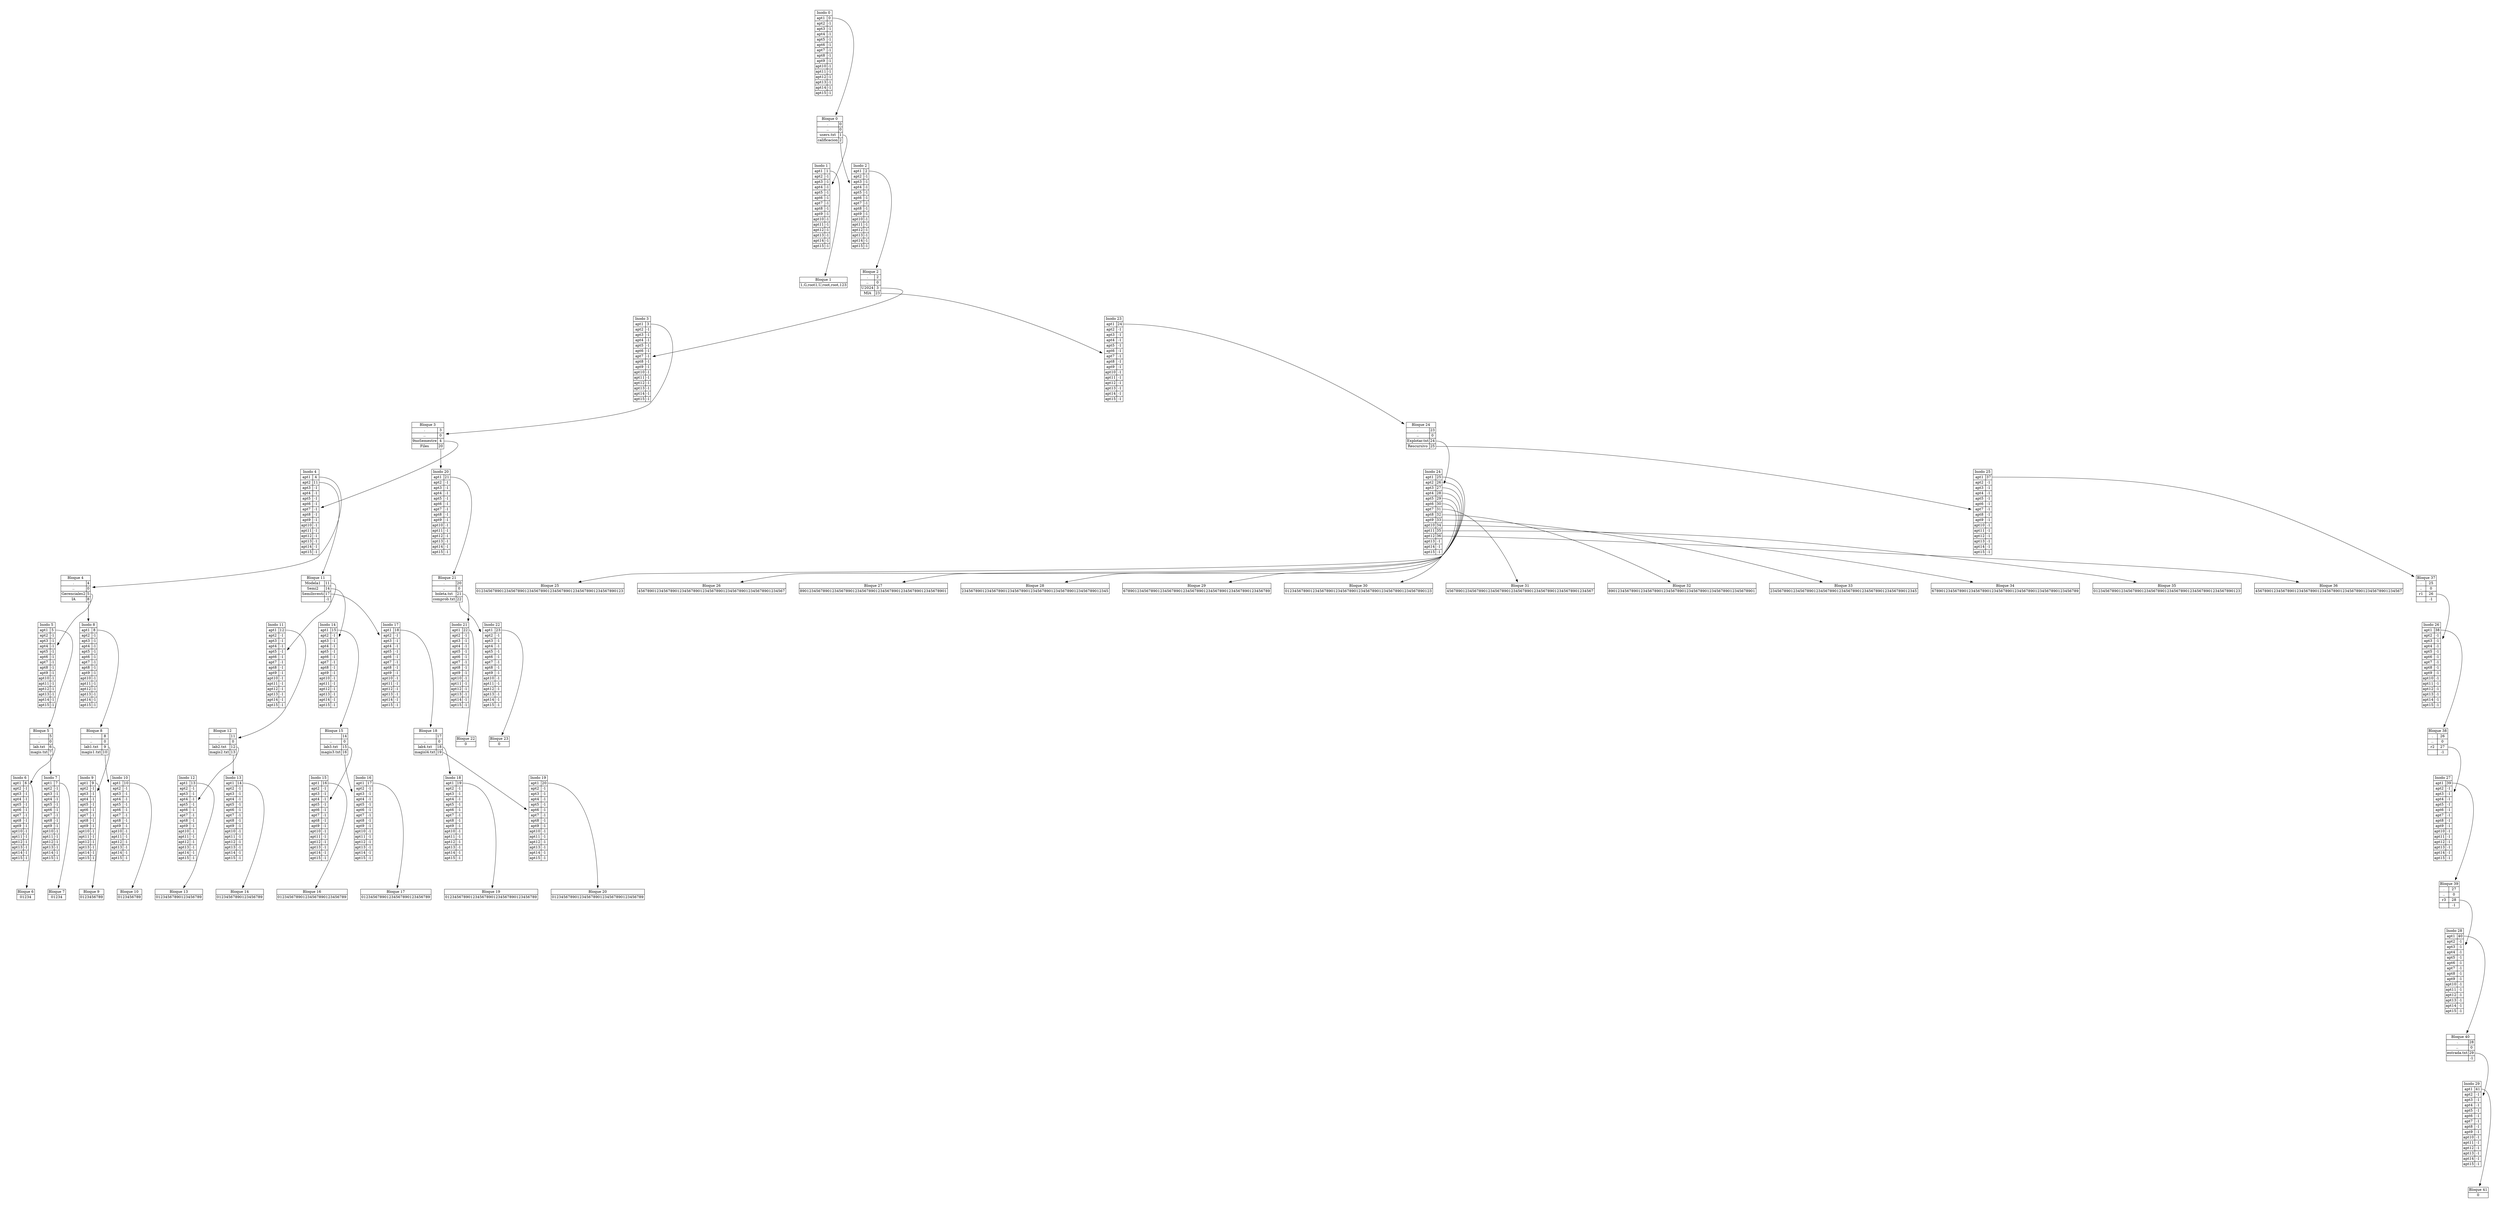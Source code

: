 digraph H {
	graph [pad="0.5", nodesep="0.5", ranksep="1"];
	node [shape=plaintext]
		rankir=LR;
	Inodo0 [
		label=<
			<table border="0" cellborder="1" cellspacing="0">
				<tr><td colspan="2">Inodo 0</td></tr>
				<tr><td>apt1</td><td port='P0'>0</td></tr>
				<tr><td>apt2</td><td port='P1'>-1</td></tr>
				<tr><td>apt3</td><td port='P2'>-1</td></tr>
				<tr><td>apt4</td><td port='P3'>-1</td></tr>
				<tr><td>apt5</td><td port='P4'>-1</td></tr>
				<tr><td>apt6</td><td port='P5'>-1</td></tr>
				<tr><td>apt7</td><td port='P6'>-1</td></tr>
				<tr><td>apt8</td><td port='P7'>-1</td></tr>
				<tr><td>apt9</td><td port='P8'>-1</td></tr>
				<tr><td>apt10</td><td port='P9'>-1</td></tr>
				<tr><td>apt11</td><td port='P10'>-1</td></tr>
				<tr><td>apt12</td><td port='P11'>-1</td></tr>
				<tr><td>apt13</td><td port='P12'>-1</td></tr>
				<tr><td>apt14</td><td port='P13'>-1</td></tr>
				<tr><td>apt15</td><td port='P14'>-1</td></tr>
			</table>
		>];
	Bloque0 [
		label=<
			<table border="0" cellborder="1" cellspacing="0">
				<tr><td colspan="2">Bloque 0</td></tr>
				<tr><td>.</td><td port='P0'>0</td></tr>
				<tr><td>..</td><td port='P1'>0</td></tr>
				<tr><td>users.txt</td><td port='P2'>1</td></tr>
				<tr><td>calificacion</td><td port='P3'>2</td></tr>
			</table>
		>];
	Inodo1 [
		label=<
			<table border="0" cellborder="1" cellspacing="0">
				<tr><td colspan="2">Inodo 1</td></tr>
				<tr><td>apt1</td><td port='P0'>1</td></tr>
				<tr><td>apt2</td><td port='P1'>-1</td></tr>
				<tr><td>apt3</td><td port='P2'>-1</td></tr>
				<tr><td>apt4</td><td port='P3'>-1</td></tr>
				<tr><td>apt5</td><td port='P4'>-1</td></tr>
				<tr><td>apt6</td><td port='P5'>-1</td></tr>
				<tr><td>apt7</td><td port='P6'>-1</td></tr>
				<tr><td>apt8</td><td port='P7'>-1</td></tr>
				<tr><td>apt9</td><td port='P8'>-1</td></tr>
				<tr><td>apt10</td><td port='P9'>-1</td></tr>
				<tr><td>apt11</td><td port='P10'>-1</td></tr>
				<tr><td>apt12</td><td port='P11'>-1</td></tr>
				<tr><td>apt13</td><td port='P12'>-1</td></tr>
				<tr><td>apt14</td><td port='P13'>-1</td></tr>
				<tr><td>apt15</td><td port='P14'>-1</td></tr>
			</table>
		>];
	Bloque1 [
		label=<
			<table border="0" cellborder="1" cellspacing="0">
				<tr><td colspan="1">Bloque 1</td></tr>
				<tr><td>1,G,root
1,U,root,root,123
</td></tr>
			</table>
		>];
	Inodo2 [
		label=<
			<table border="0" cellborder="1" cellspacing="0">
				<tr><td colspan="2">Inodo 2</td></tr>
				<tr><td>apt1</td><td port='P0'>2</td></tr>
				<tr><td>apt2</td><td port='P1'>-1</td></tr>
				<tr><td>apt3</td><td port='P2'>-1</td></tr>
				<tr><td>apt4</td><td port='P3'>-1</td></tr>
				<tr><td>apt5</td><td port='P4'>-1</td></tr>
				<tr><td>apt6</td><td port='P5'>-1</td></tr>
				<tr><td>apt7</td><td port='P6'>-1</td></tr>
				<tr><td>apt8</td><td port='P7'>-1</td></tr>
				<tr><td>apt9</td><td port='P8'>-1</td></tr>
				<tr><td>apt10</td><td port='P9'>-1</td></tr>
				<tr><td>apt11</td><td port='P10'>-1</td></tr>
				<tr><td>apt12</td><td port='P11'>-1</td></tr>
				<tr><td>apt13</td><td port='P12'>-1</td></tr>
				<tr><td>apt14</td><td port='P13'>-1</td></tr>
				<tr><td>apt15</td><td port='P14'>-1</td></tr>
			</table>
		>];
	Bloque2 [
		label=<
			<table border="0" cellborder="1" cellspacing="0">
				<tr><td colspan="2">Bloque 2</td></tr>
				<tr><td>.</td><td port='P0'>2</td></tr>
				<tr><td>..</td><td port='P1'>0</td></tr>
				<tr><td>U2024</td><td port='P2'>3</td></tr>
				<tr><td>MIA</td><td port='P3'>23</td></tr>
			</table>
		>];
	Inodo3 [
		label=<
			<table border="0" cellborder="1" cellspacing="0">
				<tr><td colspan="2">Inodo 3</td></tr>
				<tr><td>apt1</td><td port='P0'>3</td></tr>
				<tr><td>apt2</td><td port='P1'>-1</td></tr>
				<tr><td>apt3</td><td port='P2'>-1</td></tr>
				<tr><td>apt4</td><td port='P3'>-1</td></tr>
				<tr><td>apt5</td><td port='P4'>-1</td></tr>
				<tr><td>apt6</td><td port='P5'>-1</td></tr>
				<tr><td>apt7</td><td port='P6'>-1</td></tr>
				<tr><td>apt8</td><td port='P7'>-1</td></tr>
				<tr><td>apt9</td><td port='P8'>-1</td></tr>
				<tr><td>apt10</td><td port='P9'>-1</td></tr>
				<tr><td>apt11</td><td port='P10'>-1</td></tr>
				<tr><td>apt12</td><td port='P11'>-1</td></tr>
				<tr><td>apt13</td><td port='P12'>-1</td></tr>
				<tr><td>apt14</td><td port='P13'>-1</td></tr>
				<tr><td>apt15</td><td port='P14'>-1</td></tr>
			</table>
		>];
	Bloque3 [
		label=<
			<table border="0" cellborder="1" cellspacing="0">
				<tr><td colspan="2">Bloque 3</td></tr>
				<tr><td>.</td><td port='P0'>3</td></tr>
				<tr><td>..</td><td port='P1'>0</td></tr>
				<tr><td>9noSemestre</td><td port='P2'>4</td></tr>
				<tr><td>Files</td><td port='P3'>20</td></tr>
			</table>
		>];
	Inodo4 [
		label=<
			<table border="0" cellborder="1" cellspacing="0">
				<tr><td colspan="2">Inodo 4</td></tr>
				<tr><td>apt1</td><td port='P0'>4</td></tr>
				<tr><td>apt2</td><td port='P1'>11</td></tr>
				<tr><td>apt3</td><td port='P2'>-1</td></tr>
				<tr><td>apt4</td><td port='P3'>-1</td></tr>
				<tr><td>apt5</td><td port='P4'>-1</td></tr>
				<tr><td>apt6</td><td port='P5'>-1</td></tr>
				<tr><td>apt7</td><td port='P6'>-1</td></tr>
				<tr><td>apt8</td><td port='P7'>-1</td></tr>
				<tr><td>apt9</td><td port='P8'>-1</td></tr>
				<tr><td>apt10</td><td port='P9'>-1</td></tr>
				<tr><td>apt11</td><td port='P10'>-1</td></tr>
				<tr><td>apt12</td><td port='P11'>-1</td></tr>
				<tr><td>apt13</td><td port='P12'>-1</td></tr>
				<tr><td>apt14</td><td port='P13'>-1</td></tr>
				<tr><td>apt15</td><td port='P14'>-1</td></tr>
			</table>
		>];
	Bloque4 [
		label=<
			<table border="0" cellborder="1" cellspacing="0">
				<tr><td colspan="2">Bloque 4</td></tr>
				<tr><td>.</td><td port='P0'>4</td></tr>
				<tr><td>..</td><td port='P1'>0</td></tr>
				<tr><td>Gerenciales2</td><td port='P2'>5</td></tr>
				<tr><td>IA</td><td port='P3'>8</td></tr>
			</table>
		>];
	Inodo5 [
		label=<
			<table border="0" cellborder="1" cellspacing="0">
				<tr><td colspan="2">Inodo 5</td></tr>
				<tr><td>apt1</td><td port='P0'>5</td></tr>
				<tr><td>apt2</td><td port='P1'>-1</td></tr>
				<tr><td>apt3</td><td port='P2'>-1</td></tr>
				<tr><td>apt4</td><td port='P3'>-1</td></tr>
				<tr><td>apt5</td><td port='P4'>-1</td></tr>
				<tr><td>apt6</td><td port='P5'>-1</td></tr>
				<tr><td>apt7</td><td port='P6'>-1</td></tr>
				<tr><td>apt8</td><td port='P7'>-1</td></tr>
				<tr><td>apt9</td><td port='P8'>-1</td></tr>
				<tr><td>apt10</td><td port='P9'>-1</td></tr>
				<tr><td>apt11</td><td port='P10'>-1</td></tr>
				<tr><td>apt12</td><td port='P11'>-1</td></tr>
				<tr><td>apt13</td><td port='P12'>-1</td></tr>
				<tr><td>apt14</td><td port='P13'>-1</td></tr>
				<tr><td>apt15</td><td port='P14'>-1</td></tr>
			</table>
		>];
	Bloque5 [
		label=<
			<table border="0" cellborder="1" cellspacing="0">
				<tr><td colspan="2">Bloque 5</td></tr>
				<tr><td>.</td><td port='P0'>5</td></tr>
				<tr><td>..</td><td port='P1'>0</td></tr>
				<tr><td>lab.txt</td><td port='P2'>6</td></tr>
				<tr><td>magis.txt</td><td port='P3'>7</td></tr>
			</table>
		>];
	Inodo6 [
		label=<
			<table border="0" cellborder="1" cellspacing="0">
				<tr><td colspan="2">Inodo 6</td></tr>
				<tr><td>apt1</td><td port='P0'>6</td></tr>
				<tr><td>apt2</td><td port='P1'>-1</td></tr>
				<tr><td>apt3</td><td port='P2'>-1</td></tr>
				<tr><td>apt4</td><td port='P3'>-1</td></tr>
				<tr><td>apt5</td><td port='P4'>-1</td></tr>
				<tr><td>apt6</td><td port='P5'>-1</td></tr>
				<tr><td>apt7</td><td port='P6'>-1</td></tr>
				<tr><td>apt8</td><td port='P7'>-1</td></tr>
				<tr><td>apt9</td><td port='P8'>-1</td></tr>
				<tr><td>apt10</td><td port='P9'>-1</td></tr>
				<tr><td>apt11</td><td port='P10'>-1</td></tr>
				<tr><td>apt12</td><td port='P11'>-1</td></tr>
				<tr><td>apt13</td><td port='P12'>-1</td></tr>
				<tr><td>apt14</td><td port='P13'>-1</td></tr>
				<tr><td>apt15</td><td port='P14'>-1</td></tr>
			</table>
		>];
	Bloque6 [
		label=<
			<table border="0" cellborder="1" cellspacing="0">
				<tr><td colspan="1">Bloque 6</td></tr>
				<tr><td>01234</td></tr>
			</table>
		>];
	Inodo7 [
		label=<
			<table border="0" cellborder="1" cellspacing="0">
				<tr><td colspan="2">Inodo 7</td></tr>
				<tr><td>apt1</td><td port='P0'>7</td></tr>
				<tr><td>apt2</td><td port='P1'>-1</td></tr>
				<tr><td>apt3</td><td port='P2'>-1</td></tr>
				<tr><td>apt4</td><td port='P3'>-1</td></tr>
				<tr><td>apt5</td><td port='P4'>-1</td></tr>
				<tr><td>apt6</td><td port='P5'>-1</td></tr>
				<tr><td>apt7</td><td port='P6'>-1</td></tr>
				<tr><td>apt8</td><td port='P7'>-1</td></tr>
				<tr><td>apt9</td><td port='P8'>-1</td></tr>
				<tr><td>apt10</td><td port='P9'>-1</td></tr>
				<tr><td>apt11</td><td port='P10'>-1</td></tr>
				<tr><td>apt12</td><td port='P11'>-1</td></tr>
				<tr><td>apt13</td><td port='P12'>-1</td></tr>
				<tr><td>apt14</td><td port='P13'>-1</td></tr>
				<tr><td>apt15</td><td port='P14'>-1</td></tr>
			</table>
		>];
	Bloque7 [
		label=<
			<table border="0" cellborder="1" cellspacing="0">
				<tr><td colspan="1">Bloque 7</td></tr>
				<tr><td>01234</td></tr>
			</table>
		>];
	Inodo8 [
		label=<
			<table border="0" cellborder="1" cellspacing="0">
				<tr><td colspan="2">Inodo 8</td></tr>
				<tr><td>apt1</td><td port='P0'>8</td></tr>
				<tr><td>apt2</td><td port='P1'>-1</td></tr>
				<tr><td>apt3</td><td port='P2'>-1</td></tr>
				<tr><td>apt4</td><td port='P3'>-1</td></tr>
				<tr><td>apt5</td><td port='P4'>-1</td></tr>
				<tr><td>apt6</td><td port='P5'>-1</td></tr>
				<tr><td>apt7</td><td port='P6'>-1</td></tr>
				<tr><td>apt8</td><td port='P7'>-1</td></tr>
				<tr><td>apt9</td><td port='P8'>-1</td></tr>
				<tr><td>apt10</td><td port='P9'>-1</td></tr>
				<tr><td>apt11</td><td port='P10'>-1</td></tr>
				<tr><td>apt12</td><td port='P11'>-1</td></tr>
				<tr><td>apt13</td><td port='P12'>-1</td></tr>
				<tr><td>apt14</td><td port='P13'>-1</td></tr>
				<tr><td>apt15</td><td port='P14'>-1</td></tr>
			</table>
		>];
	Bloque8 [
		label=<
			<table border="0" cellborder="1" cellspacing="0">
				<tr><td colspan="2">Bloque 8</td></tr>
				<tr><td>.</td><td port='P0'>8</td></tr>
				<tr><td>..</td><td port='P1'>0</td></tr>
				<tr><td>lab1.txt</td><td port='P2'>9</td></tr>
				<tr><td>magis1.txt</td><td port='P3'>10</td></tr>
			</table>
		>];
	Inodo9 [
		label=<
			<table border="0" cellborder="1" cellspacing="0">
				<tr><td colspan="2">Inodo 9</td></tr>
				<tr><td>apt1</td><td port='P0'>9</td></tr>
				<tr><td>apt2</td><td port='P1'>-1</td></tr>
				<tr><td>apt3</td><td port='P2'>-1</td></tr>
				<tr><td>apt4</td><td port='P3'>-1</td></tr>
				<tr><td>apt5</td><td port='P4'>-1</td></tr>
				<tr><td>apt6</td><td port='P5'>-1</td></tr>
				<tr><td>apt7</td><td port='P6'>-1</td></tr>
				<tr><td>apt8</td><td port='P7'>-1</td></tr>
				<tr><td>apt9</td><td port='P8'>-1</td></tr>
				<tr><td>apt10</td><td port='P9'>-1</td></tr>
				<tr><td>apt11</td><td port='P10'>-1</td></tr>
				<tr><td>apt12</td><td port='P11'>-1</td></tr>
				<tr><td>apt13</td><td port='P12'>-1</td></tr>
				<tr><td>apt14</td><td port='P13'>-1</td></tr>
				<tr><td>apt15</td><td port='P14'>-1</td></tr>
			</table>
		>];
	Bloque9 [
		label=<
			<table border="0" cellborder="1" cellspacing="0">
				<tr><td colspan="1">Bloque 9</td></tr>
				<tr><td>0123456789</td></tr>
			</table>
		>];
	Inodo10 [
		label=<
			<table border="0" cellborder="1" cellspacing="0">
				<tr><td colspan="2">Inodo 10</td></tr>
				<tr><td>apt1</td><td port='P0'>10</td></tr>
				<tr><td>apt2</td><td port='P1'>-1</td></tr>
				<tr><td>apt3</td><td port='P2'>-1</td></tr>
				<tr><td>apt4</td><td port='P3'>-1</td></tr>
				<tr><td>apt5</td><td port='P4'>-1</td></tr>
				<tr><td>apt6</td><td port='P5'>-1</td></tr>
				<tr><td>apt7</td><td port='P6'>-1</td></tr>
				<tr><td>apt8</td><td port='P7'>-1</td></tr>
				<tr><td>apt9</td><td port='P8'>-1</td></tr>
				<tr><td>apt10</td><td port='P9'>-1</td></tr>
				<tr><td>apt11</td><td port='P10'>-1</td></tr>
				<tr><td>apt12</td><td port='P11'>-1</td></tr>
				<tr><td>apt13</td><td port='P12'>-1</td></tr>
				<tr><td>apt14</td><td port='P13'>-1</td></tr>
				<tr><td>apt15</td><td port='P14'>-1</td></tr>
			</table>
		>];
	Bloque10 [
		label=<
			<table border="0" cellborder="1" cellspacing="0">
				<tr><td colspan="1">Bloque 10</td></tr>
				<tr><td>0123456789</td></tr>
			</table>
		>];
	Bloque11 [
		label=<
			<table border="0" cellborder="1" cellspacing="0">
				<tr><td colspan="2">Bloque 11</td></tr>
				<tr><td>Modela1</td><td port='P0'>11</td></tr>
				<tr><td>Semi2</td><td port='P1'>14</td></tr>
				<tr><td>SemiInvesti</td><td port='P2'>17</td></tr>
				<tr><td></td><td port='P3'>-1</td></tr>
			</table>
		>];
	Inodo11 [
		label=<
			<table border="0" cellborder="1" cellspacing="0">
				<tr><td colspan="2">Inodo 11</td></tr>
				<tr><td>apt1</td><td port='P0'>12</td></tr>
				<tr><td>apt2</td><td port='P1'>-1</td></tr>
				<tr><td>apt3</td><td port='P2'>-1</td></tr>
				<tr><td>apt4</td><td port='P3'>-1</td></tr>
				<tr><td>apt5</td><td port='P4'>-1</td></tr>
				<tr><td>apt6</td><td port='P5'>-1</td></tr>
				<tr><td>apt7</td><td port='P6'>-1</td></tr>
				<tr><td>apt8</td><td port='P7'>-1</td></tr>
				<tr><td>apt9</td><td port='P8'>-1</td></tr>
				<tr><td>apt10</td><td port='P9'>-1</td></tr>
				<tr><td>apt11</td><td port='P10'>-1</td></tr>
				<tr><td>apt12</td><td port='P11'>-1</td></tr>
				<tr><td>apt13</td><td port='P12'>-1</td></tr>
				<tr><td>apt14</td><td port='P13'>-1</td></tr>
				<tr><td>apt15</td><td port='P14'>-1</td></tr>
			</table>
		>];
	Bloque12 [
		label=<
			<table border="0" cellborder="1" cellspacing="0">
				<tr><td colspan="2">Bloque 12</td></tr>
				<tr><td>.</td><td port='P0'>11</td></tr>
				<tr><td>..</td><td port='P1'>0</td></tr>
				<tr><td>lab2.txt</td><td port='P2'>12</td></tr>
				<tr><td>magis2.txt</td><td port='P3'>13</td></tr>
			</table>
		>];
	Inodo12 [
		label=<
			<table border="0" cellborder="1" cellspacing="0">
				<tr><td colspan="2">Inodo 12</td></tr>
				<tr><td>apt1</td><td port='P0'>13</td></tr>
				<tr><td>apt2</td><td port='P1'>-1</td></tr>
				<tr><td>apt3</td><td port='P2'>-1</td></tr>
				<tr><td>apt4</td><td port='P3'>-1</td></tr>
				<tr><td>apt5</td><td port='P4'>-1</td></tr>
				<tr><td>apt6</td><td port='P5'>-1</td></tr>
				<tr><td>apt7</td><td port='P6'>-1</td></tr>
				<tr><td>apt8</td><td port='P7'>-1</td></tr>
				<tr><td>apt9</td><td port='P8'>-1</td></tr>
				<tr><td>apt10</td><td port='P9'>-1</td></tr>
				<tr><td>apt11</td><td port='P10'>-1</td></tr>
				<tr><td>apt12</td><td port='P11'>-1</td></tr>
				<tr><td>apt13</td><td port='P12'>-1</td></tr>
				<tr><td>apt14</td><td port='P13'>-1</td></tr>
				<tr><td>apt15</td><td port='P14'>-1</td></tr>
			</table>
		>];
	Bloque13 [
		label=<
			<table border="0" cellborder="1" cellspacing="0">
				<tr><td colspan="1">Bloque 13</td></tr>
				<tr><td>01234567890123456789</td></tr>
			</table>
		>];
	Inodo13 [
		label=<
			<table border="0" cellborder="1" cellspacing="0">
				<tr><td colspan="2">Inodo 13</td></tr>
				<tr><td>apt1</td><td port='P0'>14</td></tr>
				<tr><td>apt2</td><td port='P1'>-1</td></tr>
				<tr><td>apt3</td><td port='P2'>-1</td></tr>
				<tr><td>apt4</td><td port='P3'>-1</td></tr>
				<tr><td>apt5</td><td port='P4'>-1</td></tr>
				<tr><td>apt6</td><td port='P5'>-1</td></tr>
				<tr><td>apt7</td><td port='P6'>-1</td></tr>
				<tr><td>apt8</td><td port='P7'>-1</td></tr>
				<tr><td>apt9</td><td port='P8'>-1</td></tr>
				<tr><td>apt10</td><td port='P9'>-1</td></tr>
				<tr><td>apt11</td><td port='P10'>-1</td></tr>
				<tr><td>apt12</td><td port='P11'>-1</td></tr>
				<tr><td>apt13</td><td port='P12'>-1</td></tr>
				<tr><td>apt14</td><td port='P13'>-1</td></tr>
				<tr><td>apt15</td><td port='P14'>-1</td></tr>
			</table>
		>];
	Bloque14 [
		label=<
			<table border="0" cellborder="1" cellspacing="0">
				<tr><td colspan="1">Bloque 14</td></tr>
				<tr><td>01234567890123456789</td></tr>
			</table>
		>];
	Inodo14 [
		label=<
			<table border="0" cellborder="1" cellspacing="0">
				<tr><td colspan="2">Inodo 14</td></tr>
				<tr><td>apt1</td><td port='P0'>15</td></tr>
				<tr><td>apt2</td><td port='P1'>-1</td></tr>
				<tr><td>apt3</td><td port='P2'>-1</td></tr>
				<tr><td>apt4</td><td port='P3'>-1</td></tr>
				<tr><td>apt5</td><td port='P4'>-1</td></tr>
				<tr><td>apt6</td><td port='P5'>-1</td></tr>
				<tr><td>apt7</td><td port='P6'>-1</td></tr>
				<tr><td>apt8</td><td port='P7'>-1</td></tr>
				<tr><td>apt9</td><td port='P8'>-1</td></tr>
				<tr><td>apt10</td><td port='P9'>-1</td></tr>
				<tr><td>apt11</td><td port='P10'>-1</td></tr>
				<tr><td>apt12</td><td port='P11'>-1</td></tr>
				<tr><td>apt13</td><td port='P12'>-1</td></tr>
				<tr><td>apt14</td><td port='P13'>-1</td></tr>
				<tr><td>apt15</td><td port='P14'>-1</td></tr>
			</table>
		>];
	Bloque15 [
		label=<
			<table border="0" cellborder="1" cellspacing="0">
				<tr><td colspan="2">Bloque 15</td></tr>
				<tr><td>.</td><td port='P0'>14</td></tr>
				<tr><td>..</td><td port='P1'>0</td></tr>
				<tr><td>lab3.txt</td><td port='P2'>15</td></tr>
				<tr><td>magis3.txt</td><td port='P3'>16</td></tr>
			</table>
		>];
	Inodo15 [
		label=<
			<table border="0" cellborder="1" cellspacing="0">
				<tr><td colspan="2">Inodo 15</td></tr>
				<tr><td>apt1</td><td port='P0'>16</td></tr>
				<tr><td>apt2</td><td port='P1'>-1</td></tr>
				<tr><td>apt3</td><td port='P2'>-1</td></tr>
				<tr><td>apt4</td><td port='P3'>-1</td></tr>
				<tr><td>apt5</td><td port='P4'>-1</td></tr>
				<tr><td>apt6</td><td port='P5'>-1</td></tr>
				<tr><td>apt7</td><td port='P6'>-1</td></tr>
				<tr><td>apt8</td><td port='P7'>-1</td></tr>
				<tr><td>apt9</td><td port='P8'>-1</td></tr>
				<tr><td>apt10</td><td port='P9'>-1</td></tr>
				<tr><td>apt11</td><td port='P10'>-1</td></tr>
				<tr><td>apt12</td><td port='P11'>-1</td></tr>
				<tr><td>apt13</td><td port='P12'>-1</td></tr>
				<tr><td>apt14</td><td port='P13'>-1</td></tr>
				<tr><td>apt15</td><td port='P14'>-1</td></tr>
			</table>
		>];
	Bloque16 [
		label=<
			<table border="0" cellborder="1" cellspacing="0">
				<tr><td colspan="1">Bloque 16</td></tr>
				<tr><td>012345678901234567890123456789</td></tr>
			</table>
		>];
	Inodo16 [
		label=<
			<table border="0" cellborder="1" cellspacing="0">
				<tr><td colspan="2">Inodo 16</td></tr>
				<tr><td>apt1</td><td port='P0'>17</td></tr>
				<tr><td>apt2</td><td port='P1'>-1</td></tr>
				<tr><td>apt3</td><td port='P2'>-1</td></tr>
				<tr><td>apt4</td><td port='P3'>-1</td></tr>
				<tr><td>apt5</td><td port='P4'>-1</td></tr>
				<tr><td>apt6</td><td port='P5'>-1</td></tr>
				<tr><td>apt7</td><td port='P6'>-1</td></tr>
				<tr><td>apt8</td><td port='P7'>-1</td></tr>
				<tr><td>apt9</td><td port='P8'>-1</td></tr>
				<tr><td>apt10</td><td port='P9'>-1</td></tr>
				<tr><td>apt11</td><td port='P10'>-1</td></tr>
				<tr><td>apt12</td><td port='P11'>-1</td></tr>
				<tr><td>apt13</td><td port='P12'>-1</td></tr>
				<tr><td>apt14</td><td port='P13'>-1</td></tr>
				<tr><td>apt15</td><td port='P14'>-1</td></tr>
			</table>
		>];
	Bloque17 [
		label=<
			<table border="0" cellborder="1" cellspacing="0">
				<tr><td colspan="1">Bloque 17</td></tr>
				<tr><td>012345678901234567890123456789</td></tr>
			</table>
		>];
	Inodo17 [
		label=<
			<table border="0" cellborder="1" cellspacing="0">
				<tr><td colspan="2">Inodo 17</td></tr>
				<tr><td>apt1</td><td port='P0'>18</td></tr>
				<tr><td>apt2</td><td port='P1'>-1</td></tr>
				<tr><td>apt3</td><td port='P2'>-1</td></tr>
				<tr><td>apt4</td><td port='P3'>-1</td></tr>
				<tr><td>apt5</td><td port='P4'>-1</td></tr>
				<tr><td>apt6</td><td port='P5'>-1</td></tr>
				<tr><td>apt7</td><td port='P6'>-1</td></tr>
				<tr><td>apt8</td><td port='P7'>-1</td></tr>
				<tr><td>apt9</td><td port='P8'>-1</td></tr>
				<tr><td>apt10</td><td port='P9'>-1</td></tr>
				<tr><td>apt11</td><td port='P10'>-1</td></tr>
				<tr><td>apt12</td><td port='P11'>-1</td></tr>
				<tr><td>apt13</td><td port='P12'>-1</td></tr>
				<tr><td>apt14</td><td port='P13'>-1</td></tr>
				<tr><td>apt15</td><td port='P14'>-1</td></tr>
			</table>
		>];
	Bloque18 [
		label=<
			<table border="0" cellborder="1" cellspacing="0">
				<tr><td colspan="2">Bloque 18</td></tr>
				<tr><td>.</td><td port='P0'>17</td></tr>
				<tr><td>..</td><td port='P1'>0</td></tr>
				<tr><td>lab4.txt</td><td port='P2'>18</td></tr>
				<tr><td>magisl4.txt</td><td port='P3'>19</td></tr>
			</table>
		>];
	Inodo18 [
		label=<
			<table border="0" cellborder="1" cellspacing="0">
				<tr><td colspan="2">Inodo 18</td></tr>
				<tr><td>apt1</td><td port='P0'>19</td></tr>
				<tr><td>apt2</td><td port='P1'>-1</td></tr>
				<tr><td>apt3</td><td port='P2'>-1</td></tr>
				<tr><td>apt4</td><td port='P3'>-1</td></tr>
				<tr><td>apt5</td><td port='P4'>-1</td></tr>
				<tr><td>apt6</td><td port='P5'>-1</td></tr>
				<tr><td>apt7</td><td port='P6'>-1</td></tr>
				<tr><td>apt8</td><td port='P7'>-1</td></tr>
				<tr><td>apt9</td><td port='P8'>-1</td></tr>
				<tr><td>apt10</td><td port='P9'>-1</td></tr>
				<tr><td>apt11</td><td port='P10'>-1</td></tr>
				<tr><td>apt12</td><td port='P11'>-1</td></tr>
				<tr><td>apt13</td><td port='P12'>-1</td></tr>
				<tr><td>apt14</td><td port='P13'>-1</td></tr>
				<tr><td>apt15</td><td port='P14'>-1</td></tr>
			</table>
		>];
	Bloque19 [
		label=<
			<table border="0" cellborder="1" cellspacing="0">
				<tr><td colspan="1">Bloque 19</td></tr>
				<tr><td>0123456789012345678901234567890123456789</td></tr>
			</table>
		>];
	Inodo19 [
		label=<
			<table border="0" cellborder="1" cellspacing="0">
				<tr><td colspan="2">Inodo 19</td></tr>
				<tr><td>apt1</td><td port='P0'>20</td></tr>
				<tr><td>apt2</td><td port='P1'>-1</td></tr>
				<tr><td>apt3</td><td port='P2'>-1</td></tr>
				<tr><td>apt4</td><td port='P3'>-1</td></tr>
				<tr><td>apt5</td><td port='P4'>-1</td></tr>
				<tr><td>apt6</td><td port='P5'>-1</td></tr>
				<tr><td>apt7</td><td port='P6'>-1</td></tr>
				<tr><td>apt8</td><td port='P7'>-1</td></tr>
				<tr><td>apt9</td><td port='P8'>-1</td></tr>
				<tr><td>apt10</td><td port='P9'>-1</td></tr>
				<tr><td>apt11</td><td port='P10'>-1</td></tr>
				<tr><td>apt12</td><td port='P11'>-1</td></tr>
				<tr><td>apt13</td><td port='P12'>-1</td></tr>
				<tr><td>apt14</td><td port='P13'>-1</td></tr>
				<tr><td>apt15</td><td port='P14'>-1</td></tr>
			</table>
		>];
	Bloque20 [
		label=<
			<table border="0" cellborder="1" cellspacing="0">
				<tr><td colspan="1">Bloque 20</td></tr>
				<tr><td>0123456789012345678901234567890123456789</td></tr>
			</table>
		>];
	Inodo20 [
		label=<
			<table border="0" cellborder="1" cellspacing="0">
				<tr><td colspan="2">Inodo 20</td></tr>
				<tr><td>apt1</td><td port='P0'>21</td></tr>
				<tr><td>apt2</td><td port='P1'>-1</td></tr>
				<tr><td>apt3</td><td port='P2'>-1</td></tr>
				<tr><td>apt4</td><td port='P3'>-1</td></tr>
				<tr><td>apt5</td><td port='P4'>-1</td></tr>
				<tr><td>apt6</td><td port='P5'>-1</td></tr>
				<tr><td>apt7</td><td port='P6'>-1</td></tr>
				<tr><td>apt8</td><td port='P7'>-1</td></tr>
				<tr><td>apt9</td><td port='P8'>-1</td></tr>
				<tr><td>apt10</td><td port='P9'>-1</td></tr>
				<tr><td>apt11</td><td port='P10'>-1</td></tr>
				<tr><td>apt12</td><td port='P11'>-1</td></tr>
				<tr><td>apt13</td><td port='P12'>-1</td></tr>
				<tr><td>apt14</td><td port='P13'>-1</td></tr>
				<tr><td>apt15</td><td port='P14'>-1</td></tr>
			</table>
		>];
	Bloque21 [
		label=<
			<table border="0" cellborder="1" cellspacing="0">
				<tr><td colspan="2">Bloque 21</td></tr>
				<tr><td>.</td><td port='P0'>20</td></tr>
				<tr><td>..</td><td port='P1'>0</td></tr>
				<tr><td>boleta.txt</td><td port='P2'>21</td></tr>
				<tr><td>comprob.txt</td><td port='P3'>22</td></tr>
			</table>
		>];
	Inodo21 [
		label=<
			<table border="0" cellborder="1" cellspacing="0">
				<tr><td colspan="2">Inodo 21</td></tr>
				<tr><td>apt1</td><td port='P0'>22</td></tr>
				<tr><td>apt2</td><td port='P1'>-1</td></tr>
				<tr><td>apt3</td><td port='P2'>-1</td></tr>
				<tr><td>apt4</td><td port='P3'>-1</td></tr>
				<tr><td>apt5</td><td port='P4'>-1</td></tr>
				<tr><td>apt6</td><td port='P5'>-1</td></tr>
				<tr><td>apt7</td><td port='P6'>-1</td></tr>
				<tr><td>apt8</td><td port='P7'>-1</td></tr>
				<tr><td>apt9</td><td port='P8'>-1</td></tr>
				<tr><td>apt10</td><td port='P9'>-1</td></tr>
				<tr><td>apt11</td><td port='P10'>-1</td></tr>
				<tr><td>apt12</td><td port='P11'>-1</td></tr>
				<tr><td>apt13</td><td port='P12'>-1</td></tr>
				<tr><td>apt14</td><td port='P13'>-1</td></tr>
				<tr><td>apt15</td><td port='P14'>-1</td></tr>
			</table>
		>];
	Bloque22 [
		label=<
			<table border="0" cellborder="1" cellspacing="0">
				<tr><td colspan="1">Bloque 22</td></tr>
				<tr><td>0</td></tr>
			</table>
		>];
	Inodo22 [
		label=<
			<table border="0" cellborder="1" cellspacing="0">
				<tr><td colspan="2">Inodo 22</td></tr>
				<tr><td>apt1</td><td port='P0'>23</td></tr>
				<tr><td>apt2</td><td port='P1'>-1</td></tr>
				<tr><td>apt3</td><td port='P2'>-1</td></tr>
				<tr><td>apt4</td><td port='P3'>-1</td></tr>
				<tr><td>apt5</td><td port='P4'>-1</td></tr>
				<tr><td>apt6</td><td port='P5'>-1</td></tr>
				<tr><td>apt7</td><td port='P6'>-1</td></tr>
				<tr><td>apt8</td><td port='P7'>-1</td></tr>
				<tr><td>apt9</td><td port='P8'>-1</td></tr>
				<tr><td>apt10</td><td port='P9'>-1</td></tr>
				<tr><td>apt11</td><td port='P10'>-1</td></tr>
				<tr><td>apt12</td><td port='P11'>-1</td></tr>
				<tr><td>apt13</td><td port='P12'>-1</td></tr>
				<tr><td>apt14</td><td port='P13'>-1</td></tr>
				<tr><td>apt15</td><td port='P14'>-1</td></tr>
			</table>
		>];
	Bloque23 [
		label=<
			<table border="0" cellborder="1" cellspacing="0">
				<tr><td colspan="1">Bloque 23</td></tr>
				<tr><td>0</td></tr>
			</table>
		>];
	Inodo23 [
		label=<
			<table border="0" cellborder="1" cellspacing="0">
				<tr><td colspan="2">Inodo 23</td></tr>
				<tr><td>apt1</td><td port='P0'>24</td></tr>
				<tr><td>apt2</td><td port='P1'>-1</td></tr>
				<tr><td>apt3</td><td port='P2'>-1</td></tr>
				<tr><td>apt4</td><td port='P3'>-1</td></tr>
				<tr><td>apt5</td><td port='P4'>-1</td></tr>
				<tr><td>apt6</td><td port='P5'>-1</td></tr>
				<tr><td>apt7</td><td port='P6'>-1</td></tr>
				<tr><td>apt8</td><td port='P7'>-1</td></tr>
				<tr><td>apt9</td><td port='P8'>-1</td></tr>
				<tr><td>apt10</td><td port='P9'>-1</td></tr>
				<tr><td>apt11</td><td port='P10'>-1</td></tr>
				<tr><td>apt12</td><td port='P11'>-1</td></tr>
				<tr><td>apt13</td><td port='P12'>-1</td></tr>
				<tr><td>apt14</td><td port='P13'>-1</td></tr>
				<tr><td>apt15</td><td port='P14'>-1</td></tr>
			</table>
		>];
	Bloque24 [
		label=<
			<table border="0" cellborder="1" cellspacing="0">
				<tr><td colspan="2">Bloque 24</td></tr>
				<tr><td>.</td><td port='P0'>23</td></tr>
				<tr><td>..</td><td port='P1'>0</td></tr>
				<tr><td>Explotar.txt</td><td port='P2'>24</td></tr>
				<tr><td>Rescursivo</td><td port='P3'>25</td></tr>
			</table>
		>];
	Inodo24 [
		label=<
			<table border="0" cellborder="1" cellspacing="0">
				<tr><td colspan="2">Inodo 24</td></tr>
				<tr><td>apt1</td><td port='P0'>25</td></tr>
				<tr><td>apt2</td><td port='P1'>26</td></tr>
				<tr><td>apt3</td><td port='P2'>27</td></tr>
				<tr><td>apt4</td><td port='P3'>28</td></tr>
				<tr><td>apt5</td><td port='P4'>29</td></tr>
				<tr><td>apt6</td><td port='P5'>30</td></tr>
				<tr><td>apt7</td><td port='P6'>31</td></tr>
				<tr><td>apt8</td><td port='P7'>32</td></tr>
				<tr><td>apt9</td><td port='P8'>33</td></tr>
				<tr><td>apt10</td><td port='P9'>34</td></tr>
				<tr><td>apt11</td><td port='P10'>35</td></tr>
				<tr><td>apt12</td><td port='P11'>36</td></tr>
				<tr><td>apt13</td><td port='P12'>-1</td></tr>
				<tr><td>apt14</td><td port='P13'>-1</td></tr>
				<tr><td>apt15</td><td port='P14'>-1</td></tr>
			</table>
		>];
	Bloque25 [
		label=<
			<table border="0" cellborder="1" cellspacing="0">
				<tr><td colspan="1">Bloque 25</td></tr>
				<tr><td>0123456789012345678901234567890123456789012345678901234567890123</td></tr>
			</table>
		>];
	Bloque26 [
		label=<
			<table border="0" cellborder="1" cellspacing="0">
				<tr><td colspan="1">Bloque 26</td></tr>
				<tr><td>4567890123456789012345678901234567890123456789012345678901234567</td></tr>
			</table>
		>];
	Bloque27 [
		label=<
			<table border="0" cellborder="1" cellspacing="0">
				<tr><td colspan="1">Bloque 27</td></tr>
				<tr><td>8901234567890123456789012345678901234567890123456789012345678901</td></tr>
			</table>
		>];
	Bloque28 [
		label=<
			<table border="0" cellborder="1" cellspacing="0">
				<tr><td colspan="1">Bloque 28</td></tr>
				<tr><td>2345678901234567890123456789012345678901234567890123456789012345</td></tr>
			</table>
		>];
	Bloque29 [
		label=<
			<table border="0" cellborder="1" cellspacing="0">
				<tr><td colspan="1">Bloque 29</td></tr>
				<tr><td>6789012345678901234567890123456789012345678901234567890123456789</td></tr>
			</table>
		>];
	Bloque30 [
		label=<
			<table border="0" cellborder="1" cellspacing="0">
				<tr><td colspan="1">Bloque 30</td></tr>
				<tr><td>0123456789012345678901234567890123456789012345678901234567890123</td></tr>
			</table>
		>];
	Bloque31 [
		label=<
			<table border="0" cellborder="1" cellspacing="0">
				<tr><td colspan="1">Bloque 31</td></tr>
				<tr><td>4567890123456789012345678901234567890123456789012345678901234567</td></tr>
			</table>
		>];
	Bloque32 [
		label=<
			<table border="0" cellborder="1" cellspacing="0">
				<tr><td colspan="1">Bloque 32</td></tr>
				<tr><td>8901234567890123456789012345678901234567890123456789012345678901</td></tr>
			</table>
		>];
	Bloque33 [
		label=<
			<table border="0" cellborder="1" cellspacing="0">
				<tr><td colspan="1">Bloque 33</td></tr>
				<tr><td>2345678901234567890123456789012345678901234567890123456789012345</td></tr>
			</table>
		>];
	Bloque34 [
		label=<
			<table border="0" cellborder="1" cellspacing="0">
				<tr><td colspan="1">Bloque 34</td></tr>
				<tr><td>6789012345678901234567890123456789012345678901234567890123456789</td></tr>
			</table>
		>];
	Bloque35 [
		label=<
			<table border="0" cellborder="1" cellspacing="0">
				<tr><td colspan="1">Bloque 35</td></tr>
				<tr><td>0123456789012345678901234567890123456789012345678901234567890123</td></tr>
			</table>
		>];
	Bloque36 [
		label=<
			<table border="0" cellborder="1" cellspacing="0">
				<tr><td colspan="1">Bloque 36</td></tr>
				<tr><td>4567890123456789012345678901234567890123456789012345678901234567</td></tr>
			</table>
		>];
	Inodo25 [
		label=<
			<table border="0" cellborder="1" cellspacing="0">
				<tr><td colspan="2">Inodo 25</td></tr>
				<tr><td>apt1</td><td port='P0'>37</td></tr>
				<tr><td>apt2</td><td port='P1'>-1</td></tr>
				<tr><td>apt3</td><td port='P2'>-1</td></tr>
				<tr><td>apt4</td><td port='P3'>-1</td></tr>
				<tr><td>apt5</td><td port='P4'>-1</td></tr>
				<tr><td>apt6</td><td port='P5'>-1</td></tr>
				<tr><td>apt7</td><td port='P6'>-1</td></tr>
				<tr><td>apt8</td><td port='P7'>-1</td></tr>
				<tr><td>apt9</td><td port='P8'>-1</td></tr>
				<tr><td>apt10</td><td port='P9'>-1</td></tr>
				<tr><td>apt11</td><td port='P10'>-1</td></tr>
				<tr><td>apt12</td><td port='P11'>-1</td></tr>
				<tr><td>apt13</td><td port='P12'>-1</td></tr>
				<tr><td>apt14</td><td port='P13'>-1</td></tr>
				<tr><td>apt15</td><td port='P14'>-1</td></tr>
			</table>
		>];
	Bloque37 [
		label=<
			<table border="0" cellborder="1" cellspacing="0">
				<tr><td colspan="2">Bloque 37</td></tr>
				<tr><td>.</td><td port='P0'>25</td></tr>
				<tr><td>..</td><td port='P1'>0</td></tr>
				<tr><td>r1</td><td port='P2'>26</td></tr>
				<tr><td></td><td port='P3'>-1</td></tr>
			</table>
		>];
	Inodo26 [
		label=<
			<table border="0" cellborder="1" cellspacing="0">
				<tr><td colspan="2">Inodo 26</td></tr>
				<tr><td>apt1</td><td port='P0'>38</td></tr>
				<tr><td>apt2</td><td port='P1'>-1</td></tr>
				<tr><td>apt3</td><td port='P2'>-1</td></tr>
				<tr><td>apt4</td><td port='P3'>-1</td></tr>
				<tr><td>apt5</td><td port='P4'>-1</td></tr>
				<tr><td>apt6</td><td port='P5'>-1</td></tr>
				<tr><td>apt7</td><td port='P6'>-1</td></tr>
				<tr><td>apt8</td><td port='P7'>-1</td></tr>
				<tr><td>apt9</td><td port='P8'>-1</td></tr>
				<tr><td>apt10</td><td port='P9'>-1</td></tr>
				<tr><td>apt11</td><td port='P10'>-1</td></tr>
				<tr><td>apt12</td><td port='P11'>-1</td></tr>
				<tr><td>apt13</td><td port='P12'>-1</td></tr>
				<tr><td>apt14</td><td port='P13'>-1</td></tr>
				<tr><td>apt15</td><td port='P14'>-1</td></tr>
			</table>
		>];
	Bloque38 [
		label=<
			<table border="0" cellborder="1" cellspacing="0">
				<tr><td colspan="2">Bloque 38</td></tr>
				<tr><td>.</td><td port='P0'>26</td></tr>
				<tr><td>..</td><td port='P1'>0</td></tr>
				<tr><td>r2</td><td port='P2'>27</td></tr>
				<tr><td></td><td port='P3'>-1</td></tr>
			</table>
		>];
	Inodo27 [
		label=<
			<table border="0" cellborder="1" cellspacing="0">
				<tr><td colspan="2">Inodo 27</td></tr>
				<tr><td>apt1</td><td port='P0'>39</td></tr>
				<tr><td>apt2</td><td port='P1'>-1</td></tr>
				<tr><td>apt3</td><td port='P2'>-1</td></tr>
				<tr><td>apt4</td><td port='P3'>-1</td></tr>
				<tr><td>apt5</td><td port='P4'>-1</td></tr>
				<tr><td>apt6</td><td port='P5'>-1</td></tr>
				<tr><td>apt7</td><td port='P6'>-1</td></tr>
				<tr><td>apt8</td><td port='P7'>-1</td></tr>
				<tr><td>apt9</td><td port='P8'>-1</td></tr>
				<tr><td>apt10</td><td port='P9'>-1</td></tr>
				<tr><td>apt11</td><td port='P10'>-1</td></tr>
				<tr><td>apt12</td><td port='P11'>-1</td></tr>
				<tr><td>apt13</td><td port='P12'>-1</td></tr>
				<tr><td>apt14</td><td port='P13'>-1</td></tr>
				<tr><td>apt15</td><td port='P14'>-1</td></tr>
			</table>
		>];
	Bloque39 [
		label=<
			<table border="0" cellborder="1" cellspacing="0">
				<tr><td colspan="2">Bloque 39</td></tr>
				<tr><td>.</td><td port='P0'>27</td></tr>
				<tr><td>..</td><td port='P1'>0</td></tr>
				<tr><td>r3</td><td port='P2'>28</td></tr>
				<tr><td></td><td port='P3'>-1</td></tr>
			</table>
		>];
	Inodo28 [
		label=<
			<table border="0" cellborder="1" cellspacing="0">
				<tr><td colspan="2">Inodo 28</td></tr>
				<tr><td>apt1</td><td port='P0'>40</td></tr>
				<tr><td>apt2</td><td port='P1'>-1</td></tr>
				<tr><td>apt3</td><td port='P2'>-1</td></tr>
				<tr><td>apt4</td><td port='P3'>-1</td></tr>
				<tr><td>apt5</td><td port='P4'>-1</td></tr>
				<tr><td>apt6</td><td port='P5'>-1</td></tr>
				<tr><td>apt7</td><td port='P6'>-1</td></tr>
				<tr><td>apt8</td><td port='P7'>-1</td></tr>
				<tr><td>apt9</td><td port='P8'>-1</td></tr>
				<tr><td>apt10</td><td port='P9'>-1</td></tr>
				<tr><td>apt11</td><td port='P10'>-1</td></tr>
				<tr><td>apt12</td><td port='P11'>-1</td></tr>
				<tr><td>apt13</td><td port='P12'>-1</td></tr>
				<tr><td>apt14</td><td port='P13'>-1</td></tr>
				<tr><td>apt15</td><td port='P14'>-1</td></tr>
			</table>
		>];
	Bloque40 [
		label=<
			<table border="0" cellborder="1" cellspacing="0">
				<tr><td colspan="2">Bloque 40</td></tr>
				<tr><td>.</td><td port='P0'>28</td></tr>
				<tr><td>..</td><td port='P1'>0</td></tr>
				<tr><td>entrada.txt</td><td port='P2'>29</td></tr>
				<tr><td></td><td port='P3'>-1</td></tr>
			</table>
		>];
	Inodo29 [
		label=<
			<table border="0" cellborder="1" cellspacing="0">
				<tr><td colspan="2">Inodo 29</td></tr>
				<tr><td>apt1</td><td port='P0'>41</td></tr>
				<tr><td>apt2</td><td port='P1'>-1</td></tr>
				<tr><td>apt3</td><td port='P2'>-1</td></tr>
				<tr><td>apt4</td><td port='P3'>-1</td></tr>
				<tr><td>apt5</td><td port='P4'>-1</td></tr>
				<tr><td>apt6</td><td port='P5'>-1</td></tr>
				<tr><td>apt7</td><td port='P6'>-1</td></tr>
				<tr><td>apt8</td><td port='P7'>-1</td></tr>
				<tr><td>apt9</td><td port='P8'>-1</td></tr>
				<tr><td>apt10</td><td port='P9'>-1</td></tr>
				<tr><td>apt11</td><td port='P10'>-1</td></tr>
				<tr><td>apt12</td><td port='P11'>-1</td></tr>
				<tr><td>apt13</td><td port='P12'>-1</td></tr>
				<tr><td>apt14</td><td port='P13'>-1</td></tr>
				<tr><td>apt15</td><td port='P14'>-1</td></tr>
			</table>
		>];
	Bloque41 [
		label=<
			<table border="0" cellborder="1" cellspacing="0">
				<tr><td colspan="1">Bloque 41</td></tr>
				<tr><td>0</td></tr>
			</table>
		>];
	Inodo0:P0 -> Bloque0;
	Bloque0:P2 -> Inodo1;
	Inodo1:P0 -> Bloque1;
	Bloque0:P3 -> Inodo2;
	Inodo2:P0 -> Bloque2;
	Bloque2:P2 -> Inodo3;
	Inodo3:P0 -> Bloque3;
	Bloque3:P2 -> Inodo4;
	Inodo4:P0 -> Bloque4;
	Bloque4:P2 -> Inodo5;
	Inodo5:P0 -> Bloque5;
	Bloque5:P2 -> Inodo6;
	Inodo6:P0 -> Bloque6;
	Bloque5:P3 -> Inodo7;
	Inodo7:P0 -> Bloque7;
	Bloque4:P3 -> Inodo8;
	Inodo8:P0 -> Bloque8;
	Bloque8:P2 -> Inodo9;
	Inodo9:P0 -> Bloque9;
	Bloque8:P3 -> Inodo10;
	Inodo10:P0 -> Bloque10;
	Inodo4:P1 -> Bloque11;
	Bloque11:P0 -> Inodo11;
	Inodo11:P0 -> Bloque12;
	Bloque12:P2 -> Inodo12;
	Inodo12:P0 -> Bloque13;
	Bloque12:P3 -> Inodo13;
	Inodo13:P0 -> Bloque14;
	Bloque11:P1 -> Inodo14;
	Inodo14:P0 -> Bloque15;
	Bloque15:P2 -> Inodo15;
	Inodo15:P0 -> Bloque16;
	Bloque15:P3 -> Inodo16;
	Inodo16:P0 -> Bloque17;
	Bloque11:P2 -> Inodo17;
	Inodo17:P0 -> Bloque18;
	Bloque18:P2 -> Inodo18;
	Inodo18:P0 -> Bloque19;
	Bloque18:P3 -> Inodo19;
	Inodo19:P0 -> Bloque20;
	Bloque3:P3 -> Inodo20;
	Inodo20:P0 -> Bloque21;
	Bloque21:P2 -> Inodo21;
	Inodo21:P0 -> Bloque22;
	Bloque21:P3 -> Inodo22;
	Inodo22:P0 -> Bloque23;
	Bloque2:P3 -> Inodo23;
	Inodo23:P0 -> Bloque24;
	Bloque24:P2 -> Inodo24;
	Inodo24:P0 -> Bloque25;
	Inodo24:P1 -> Bloque26;
	Inodo24:P2 -> Bloque27;
	Inodo24:P3 -> Bloque28;
	Inodo24:P4 -> Bloque29;
	Inodo24:P5 -> Bloque30;
	Inodo24:P6 -> Bloque31;
	Inodo24:P7 -> Bloque32;
	Inodo24:P8 -> Bloque33;
	Inodo24:P9 -> Bloque34;
	Inodo24:P10 -> Bloque35;
	Inodo24:P11 -> Bloque36;
	Bloque24:P3 -> Inodo25;
	Inodo25:P0 -> Bloque37;
	Bloque37:P2 -> Inodo26;
	Inodo26:P0 -> Bloque38;
	Bloque38:P2 -> Inodo27;
	Inodo27:P0 -> Bloque39;
	Bloque39:P2 -> Inodo28;
	Inodo28:P0 -> Bloque40;
	Bloque40:P2 -> Inodo29;
	Inodo29:P0 -> Bloque41;
}